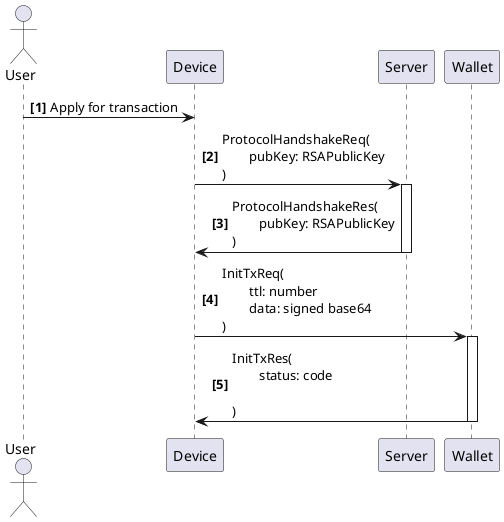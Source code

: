 @startuml single-tier-transaction

autonumber "<b>[0]"

actor       User
participant Device
participant Server
participant Wallet
User -> Device : Apply for transaction
Device -> Server : ProtocolHandshakeReq(\n\tpubKey: RSAPublicKey\n)
activate Server
Server -> Device : ProtocolHandshakeRes(\n\tpubKey: RSAPublicKey\n)
deactivate Server
Device -> Wallet : InitTxReq(\n\tttl: number\n\tdata: signed base64\n)
activate Wallet
Wallet -> Device : InitTxRes(\n\tstatus: code\n\t\n)
deactivate Wallet
@enduml